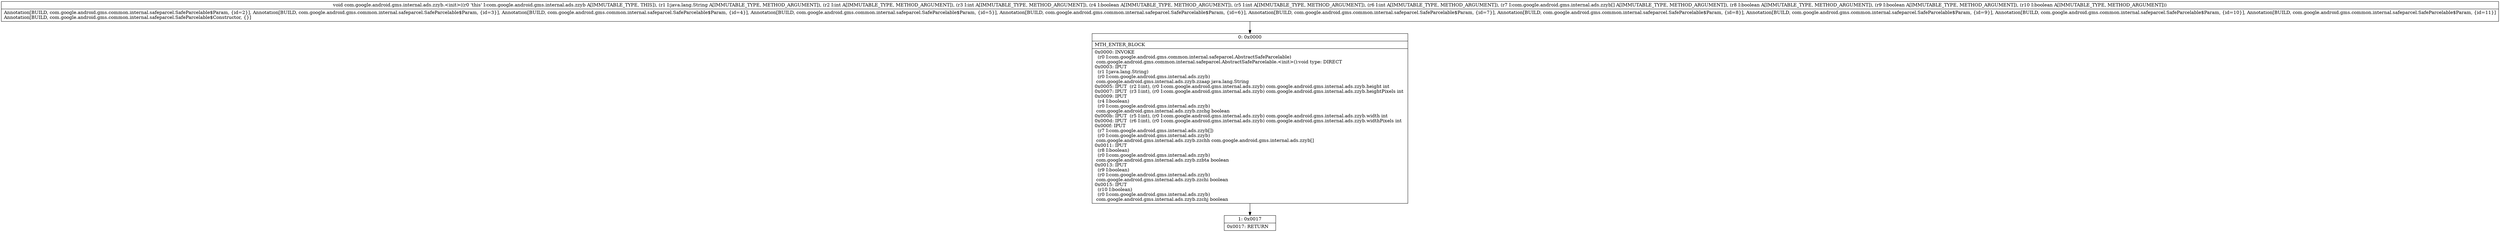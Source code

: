 digraph "CFG forcom.google.android.gms.internal.ads.zzyb.\<init\>(Ljava\/lang\/String;IIZII[Lcom\/google\/android\/gms\/internal\/ads\/zzyb;ZZZ)V" {
Node_0 [shape=record,label="{0\:\ 0x0000|MTH_ENTER_BLOCK\l|0x0000: INVOKE  \l  (r0 I:com.google.android.gms.common.internal.safeparcel.AbstractSafeParcelable)\l com.google.android.gms.common.internal.safeparcel.AbstractSafeParcelable.\<init\>():void type: DIRECT \l0x0003: IPUT  \l  (r1 I:java.lang.String)\l  (r0 I:com.google.android.gms.internal.ads.zzyb)\l com.google.android.gms.internal.ads.zzyb.zzaap java.lang.String \l0x0005: IPUT  (r2 I:int), (r0 I:com.google.android.gms.internal.ads.zzyb) com.google.android.gms.internal.ads.zzyb.height int \l0x0007: IPUT  (r3 I:int), (r0 I:com.google.android.gms.internal.ads.zzyb) com.google.android.gms.internal.ads.zzyb.heightPixels int \l0x0009: IPUT  \l  (r4 I:boolean)\l  (r0 I:com.google.android.gms.internal.ads.zzyb)\l com.google.android.gms.internal.ads.zzyb.zzchg boolean \l0x000b: IPUT  (r5 I:int), (r0 I:com.google.android.gms.internal.ads.zzyb) com.google.android.gms.internal.ads.zzyb.width int \l0x000d: IPUT  (r6 I:int), (r0 I:com.google.android.gms.internal.ads.zzyb) com.google.android.gms.internal.ads.zzyb.widthPixels int \l0x000f: IPUT  \l  (r7 I:com.google.android.gms.internal.ads.zzyb[])\l  (r0 I:com.google.android.gms.internal.ads.zzyb)\l com.google.android.gms.internal.ads.zzyb.zzchh com.google.android.gms.internal.ads.zzyb[] \l0x0011: IPUT  \l  (r8 I:boolean)\l  (r0 I:com.google.android.gms.internal.ads.zzyb)\l com.google.android.gms.internal.ads.zzyb.zzbta boolean \l0x0013: IPUT  \l  (r9 I:boolean)\l  (r0 I:com.google.android.gms.internal.ads.zzyb)\l com.google.android.gms.internal.ads.zzyb.zzchi boolean \l0x0015: IPUT  \l  (r10 I:boolean)\l  (r0 I:com.google.android.gms.internal.ads.zzyb)\l com.google.android.gms.internal.ads.zzyb.zzchj boolean \l}"];
Node_1 [shape=record,label="{1\:\ 0x0017|0x0017: RETURN   \l}"];
MethodNode[shape=record,label="{void com.google.android.gms.internal.ads.zzyb.\<init\>((r0 'this' I:com.google.android.gms.internal.ads.zzyb A[IMMUTABLE_TYPE, THIS]), (r1 I:java.lang.String A[IMMUTABLE_TYPE, METHOD_ARGUMENT]), (r2 I:int A[IMMUTABLE_TYPE, METHOD_ARGUMENT]), (r3 I:int A[IMMUTABLE_TYPE, METHOD_ARGUMENT]), (r4 I:boolean A[IMMUTABLE_TYPE, METHOD_ARGUMENT]), (r5 I:int A[IMMUTABLE_TYPE, METHOD_ARGUMENT]), (r6 I:int A[IMMUTABLE_TYPE, METHOD_ARGUMENT]), (r7 I:com.google.android.gms.internal.ads.zzyb[] A[IMMUTABLE_TYPE, METHOD_ARGUMENT]), (r8 I:boolean A[IMMUTABLE_TYPE, METHOD_ARGUMENT]), (r9 I:boolean A[IMMUTABLE_TYPE, METHOD_ARGUMENT]), (r10 I:boolean A[IMMUTABLE_TYPE, METHOD_ARGUMENT]))  | Annotation[BUILD, com.google.android.gms.common.internal.safeparcel.SafeParcelable$Param, \{id=2\}], Annotation[BUILD, com.google.android.gms.common.internal.safeparcel.SafeParcelable$Param, \{id=3\}], Annotation[BUILD, com.google.android.gms.common.internal.safeparcel.SafeParcelable$Param, \{id=4\}], Annotation[BUILD, com.google.android.gms.common.internal.safeparcel.SafeParcelable$Param, \{id=5\}], Annotation[BUILD, com.google.android.gms.common.internal.safeparcel.SafeParcelable$Param, \{id=6\}], Annotation[BUILD, com.google.android.gms.common.internal.safeparcel.SafeParcelable$Param, \{id=7\}], Annotation[BUILD, com.google.android.gms.common.internal.safeparcel.SafeParcelable$Param, \{id=8\}], Annotation[BUILD, com.google.android.gms.common.internal.safeparcel.SafeParcelable$Param, \{id=9\}], Annotation[BUILD, com.google.android.gms.common.internal.safeparcel.SafeParcelable$Param, \{id=10\}], Annotation[BUILD, com.google.android.gms.common.internal.safeparcel.SafeParcelable$Param, \{id=11\}]\lAnnotation[BUILD, com.google.android.gms.common.internal.safeparcel.SafeParcelable$Constructor, \{\}]\l}"];
MethodNode -> Node_0;
Node_0 -> Node_1;
}

